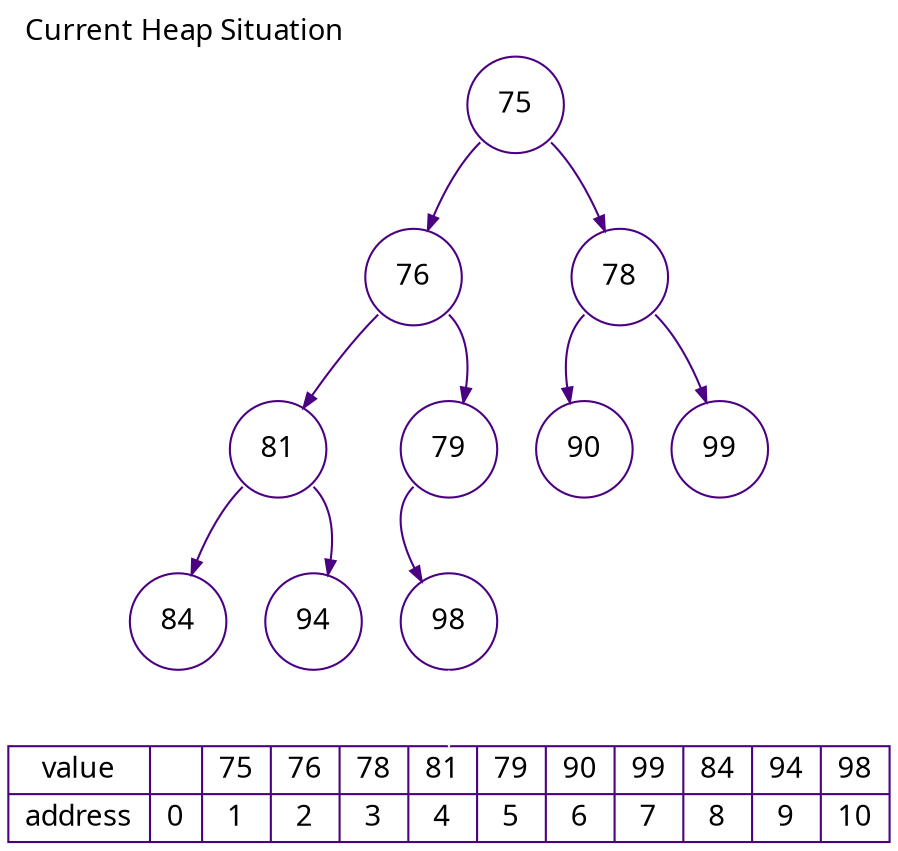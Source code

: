 digraph heapT {
fontname = "Microsoft YaHei"; labelloc = t; labeljust = l; rankdir = TB;
label = "Current Heap Situation";
node [fontname = "Microsoft YaHei", color=indigo, shape=circle, height=.1];
edge [fontname = "Microsoft YaHei", color=indigo, style=solid, arrowsize=0.7];
75[label="75"];
76[label="76"];
78[label="78"];
81[label="81"];
79[label="79"];
90[label="90"];
99[label="99"];
84[label="84"];
94[label="94"];
98[label="98"];
75:sw -> 76;
75:se -> 78;
76:sw -> 81;
76:se -> 79;
78:sw -> 90;
78:se -> 99;
81:sw -> 84;
81:se -> 94;
79:sw -> 98;
node [fontname = "Microsoft YaHei", color=indigo, shape=record, height=.1];
edge [fontname = "Microsoft YaHei", color=indigo, style=solid];
struct [ label = "{value|address} |{|0} | {75|1} | {76|2} | {78|3} | {81|4} | {79|5} | {90|6} | {99|7} | {84|8} | {94|9} | {98|10} "]; 
98 -> struct[color=white]; 
}

